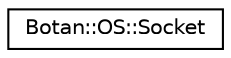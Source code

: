 digraph "Graphical Class Hierarchy"
{
  edge [fontname="Helvetica",fontsize="10",labelfontname="Helvetica",labelfontsize="10"];
  node [fontname="Helvetica",fontsize="10",shape=record];
  rankdir="LR";
  Node0 [label="Botan::OS::Socket",height=0.2,width=0.4,color="black", fillcolor="white", style="filled",URL="$class_botan_1_1_o_s_1_1_socket.html"];
}
